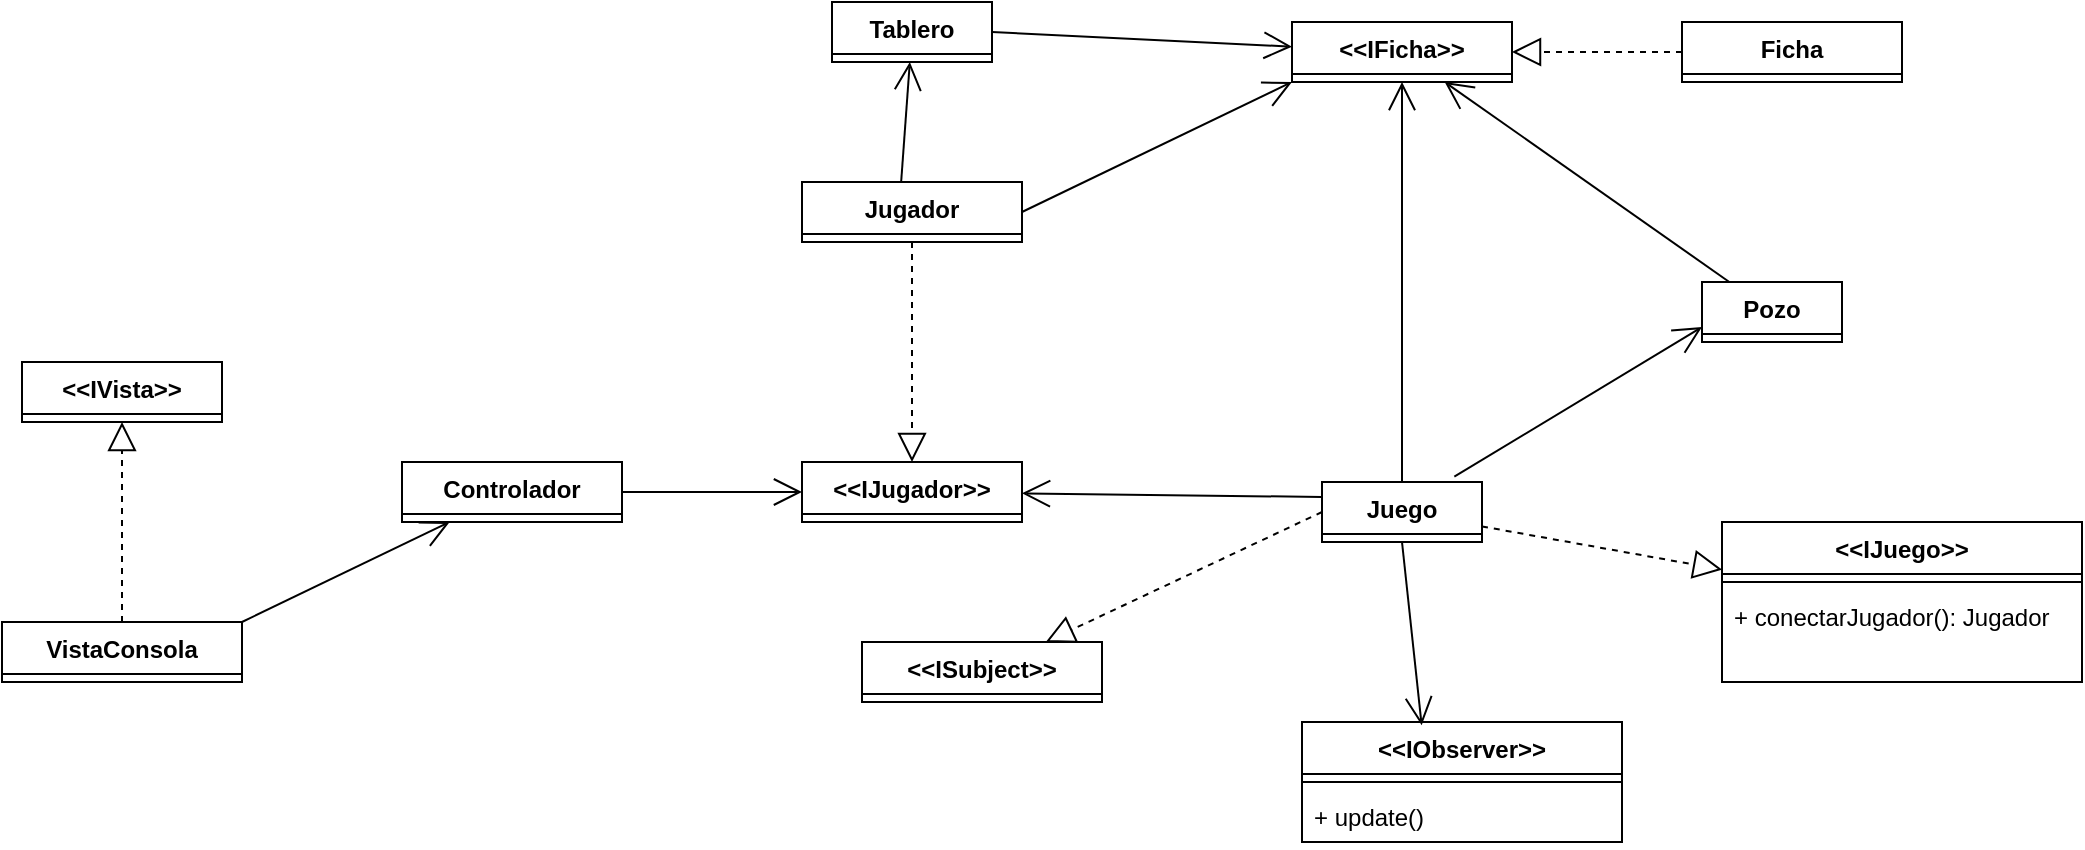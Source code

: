 <mxfile version="22.1.3" type="device">
  <diagram name="Page-1" id="YWIVRxpc3qeCjqwlqrPu">
    <mxGraphModel dx="2835" dy="843" grid="1" gridSize="10" guides="1" tooltips="1" connect="1" arrows="1" fold="1" page="1" pageScale="1" pageWidth="850" pageHeight="1100" math="0" shadow="0">
      <root>
        <mxCell id="0" />
        <mxCell id="1" parent="0" />
        <mxCell id="IKZHIvg88l1V7MZN9n1Z-1" value="Controlador" style="swimlane;fontStyle=1;align=center;verticalAlign=top;childLayout=stackLayout;horizontal=1;startSize=26;horizontalStack=0;resizeParent=1;resizeParentMax=0;resizeLast=0;collapsible=1;marginBottom=0;whiteSpace=wrap;html=1;" vertex="1" collapsed="1" parent="1">
          <mxGeometry x="-500" y="330" width="110" height="30" as="geometry">
            <mxRectangle x="180" y="550" width="180" height="472" as="alternateBounds" />
          </mxGeometry>
        </mxCell>
        <mxCell id="12A10BkwCiu_1NMdZjmM-58" value="- jugador: IJugador" style="text;strokeColor=none;fillColor=none;align=left;verticalAlign=top;spacingLeft=4;spacingRight=4;overflow=hidden;rotatable=0;points=[[0,0.5],[1,0.5]];portConstraint=eastwest;whiteSpace=wrap;html=1;" parent="IKZHIvg88l1V7MZN9n1Z-1" vertex="1">
          <mxGeometry y="26" width="180" height="26" as="geometry" />
        </mxCell>
        <mxCell id="12A10BkwCiu_1NMdZjmM-59" value="- modelo: Juego" style="text;strokeColor=none;fillColor=none;align=left;verticalAlign=top;spacingLeft=4;spacingRight=4;overflow=hidden;rotatable=0;points=[[0,0.5],[1,0.5]];portConstraint=eastwest;whiteSpace=wrap;html=1;" parent="IKZHIvg88l1V7MZN9n1Z-1" vertex="1">
          <mxGeometry y="52" width="180" height="26" as="geometry" />
        </mxCell>
        <mxCell id="12A10BkwCiu_1NMdZjmM-60" value="- vista: IVista" style="text;strokeColor=none;fillColor=none;align=left;verticalAlign=top;spacingLeft=4;spacingRight=4;overflow=hidden;rotatable=0;points=[[0,0.5],[1,0.5]];portConstraint=eastwest;whiteSpace=wrap;html=1;" parent="IKZHIvg88l1V7MZN9n1Z-1" vertex="1">
          <mxGeometry y="78" width="180" height="26" as="geometry" />
        </mxCell>
        <mxCell id="IKZHIvg88l1V7MZN9n1Z-3" value="" style="line;strokeWidth=1;fillColor=none;align=left;verticalAlign=middle;spacingTop=-1;spacingLeft=3;spacingRight=3;rotatable=0;labelPosition=right;points=[];portConstraint=eastwest;strokeColor=inherit;" vertex="1" parent="IKZHIvg88l1V7MZN9n1Z-1">
          <mxGeometry y="104" width="180" height="8" as="geometry" />
        </mxCell>
        <mxCell id="IKZHIvg88l1V7MZN9n1Z-4" value="+&amp;nbsp;conectarJugador(String nombre)" style="text;strokeColor=none;fillColor=none;align=left;verticalAlign=top;spacingLeft=4;spacingRight=4;overflow=hidden;rotatable=0;points=[[0,0.5],[1,0.5]];portConstraint=eastwest;whiteSpace=wrap;html=1;" vertex="1" parent="IKZHIvg88l1V7MZN9n1Z-1">
          <mxGeometry y="112" width="180" height="48" as="geometry" />
        </mxCell>
        <mxCell id="IKZHIvg88l1V7MZN9n1Z-5" value="+&amp;nbsp;setModelo()" style="text;strokeColor=none;fillColor=none;align=left;verticalAlign=top;spacingLeft=4;spacingRight=4;overflow=hidden;rotatable=0;points=[[0,0.5],[1,0.5]];portConstraint=eastwest;whiteSpace=wrap;html=1;" vertex="1" parent="IKZHIvg88l1V7MZN9n1Z-1">
          <mxGeometry y="160" width="180" height="52" as="geometry" />
        </mxCell>
        <mxCell id="IKZHIvg88l1V7MZN9n1Z-6" value="+ iniciarJuego()" style="text;strokeColor=none;fillColor=none;align=left;verticalAlign=top;spacingLeft=4;spacingRight=4;overflow=hidden;rotatable=0;points=[[0,0.5],[1,0.5]];portConstraint=eastwest;whiteSpace=wrap;html=1;" vertex="1" parent="IKZHIvg88l1V7MZN9n1Z-1">
          <mxGeometry y="212" width="180" height="52" as="geometry" />
        </mxCell>
        <mxCell id="IKZHIvg88l1V7MZN9n1Z-7" value="+ gestionarTurnos()" style="text;strokeColor=none;fillColor=none;align=left;verticalAlign=top;spacingLeft=4;spacingRight=4;overflow=hidden;rotatable=0;points=[[0,0.5],[1,0.5]];portConstraint=eastwest;whiteSpace=wrap;html=1;" vertex="1" parent="IKZHIvg88l1V7MZN9n1Z-1">
          <mxGeometry y="264" width="180" height="52" as="geometry" />
        </mxCell>
        <mxCell id="IKZHIvg88l1V7MZN9n1Z-8" value="+ robarFicha()" style="text;strokeColor=none;fillColor=none;align=left;verticalAlign=top;spacingLeft=4;spacingRight=4;overflow=hidden;rotatable=0;points=[[0,0.5],[1,0.5]];portConstraint=eastwest;whiteSpace=wrap;html=1;" vertex="1" parent="IKZHIvg88l1V7MZN9n1Z-1">
          <mxGeometry y="316" width="180" height="52" as="geometry" />
        </mxCell>
        <mxCell id="IKZHIvg88l1V7MZN9n1Z-9" value="+ getFichasJugador(): IFicha[]" style="text;strokeColor=none;fillColor=none;align=left;verticalAlign=top;spacingLeft=4;spacingRight=4;overflow=hidden;rotatable=0;points=[[0,0.5],[1,0.5]];portConstraint=eastwest;whiteSpace=wrap;html=1;" vertex="1" parent="IKZHIvg88l1V7MZN9n1Z-1">
          <mxGeometry y="368" width="180" height="52" as="geometry" />
        </mxCell>
        <mxCell id="IKZHIvg88l1V7MZN9n1Z-10" value="+ update()" style="text;strokeColor=none;fillColor=none;align=left;verticalAlign=top;spacingLeft=4;spacingRight=4;overflow=hidden;rotatable=0;points=[[0,0.5],[1,0.5]];portConstraint=eastwest;whiteSpace=wrap;html=1;" vertex="1" parent="IKZHIvg88l1V7MZN9n1Z-1">
          <mxGeometry y="420" width="180" height="52" as="geometry" />
        </mxCell>
        <mxCell id="IKZHIvg88l1V7MZN9n1Z-11" value="Ficha" style="swimlane;fontStyle=1;align=center;verticalAlign=top;childLayout=stackLayout;horizontal=1;startSize=26;horizontalStack=0;resizeParent=1;resizeParentMax=0;resizeLast=0;collapsible=1;marginBottom=0;whiteSpace=wrap;html=1;" vertex="1" collapsed="1" parent="1">
          <mxGeometry x="140" y="110" width="110" height="30" as="geometry">
            <mxRectangle x="290" y="600" width="180" height="472" as="alternateBounds" />
          </mxGeometry>
        </mxCell>
        <mxCell id="IKZHIvg88l1V7MZN9n1Z-12" value="- izquierdo: int" style="text;strokeColor=none;fillColor=none;align=left;verticalAlign=top;spacingLeft=4;spacingRight=4;overflow=hidden;rotatable=0;points=[[0,0.5],[1,0.5]];portConstraint=eastwest;whiteSpace=wrap;html=1;" vertex="1" parent="IKZHIvg88l1V7MZN9n1Z-11">
          <mxGeometry y="26" width="180" height="26" as="geometry" />
        </mxCell>
        <mxCell id="IKZHIvg88l1V7MZN9n1Z-13" value="- derecho: int" style="text;strokeColor=none;fillColor=none;align=left;verticalAlign=top;spacingLeft=4;spacingRight=4;overflow=hidden;rotatable=0;points=[[0,0.5],[1,0.5]];portConstraint=eastwest;whiteSpace=wrap;html=1;" vertex="1" parent="IKZHIvg88l1V7MZN9n1Z-11">
          <mxGeometry y="52" width="180" height="26" as="geometry" />
        </mxCell>
        <mxCell id="IKZHIvg88l1V7MZN9n1Z-14" value="- dadaVuelta: boolean" style="text;strokeColor=none;fillColor=none;align=left;verticalAlign=top;spacingLeft=4;spacingRight=4;overflow=hidden;rotatable=0;points=[[0,0.5],[1,0.5]];portConstraint=eastwest;whiteSpace=wrap;html=1;" vertex="1" parent="IKZHIvg88l1V7MZN9n1Z-11">
          <mxGeometry y="78" width="180" height="26" as="geometry" />
        </mxCell>
        <mxCell id="IKZHIvg88l1V7MZN9n1Z-15" value="" style="line;strokeWidth=1;fillColor=none;align=left;verticalAlign=middle;spacingTop=-1;spacingLeft=3;spacingRight=3;rotatable=0;labelPosition=right;points=[];portConstraint=eastwest;strokeColor=inherit;" vertex="1" parent="IKZHIvg88l1V7MZN9n1Z-11">
          <mxGeometry y="104" width="180" height="8" as="geometry" />
        </mxCell>
        <mxCell id="IKZHIvg88l1V7MZN9n1Z-16" value="+ getDerecho(): int" style="text;strokeColor=none;fillColor=none;align=left;verticalAlign=top;spacingLeft=4;spacingRight=4;overflow=hidden;rotatable=0;points=[[0,0.5],[1,0.5]];portConstraint=eastwest;whiteSpace=wrap;html=1;" vertex="1" parent="IKZHIvg88l1V7MZN9n1Z-11">
          <mxGeometry y="112" width="180" height="48" as="geometry" />
        </mxCell>
        <mxCell id="IKZHIvg88l1V7MZN9n1Z-17" value="+ getIzquierdo() int" style="text;strokeColor=none;fillColor=none;align=left;verticalAlign=top;spacingLeft=4;spacingRight=4;overflow=hidden;rotatable=0;points=[[0,0.5],[1,0.5]];portConstraint=eastwest;whiteSpace=wrap;html=1;" vertex="1" parent="IKZHIvg88l1V7MZN9n1Z-11">
          <mxGeometry y="160" width="180" height="52" as="geometry" />
        </mxCell>
        <mxCell id="IKZHIvg88l1V7MZN9n1Z-18" value="+ esFichaDoble(): boolean" style="text;strokeColor=none;fillColor=none;align=left;verticalAlign=top;spacingLeft=4;spacingRight=4;overflow=hidden;rotatable=0;points=[[0,0.5],[1,0.5]];portConstraint=eastwest;whiteSpace=wrap;html=1;" vertex="1" parent="IKZHIvg88l1V7MZN9n1Z-11">
          <mxGeometry y="212" width="180" height="52" as="geometry" />
        </mxCell>
        <mxCell id="IKZHIvg88l1V7MZN9n1Z-19" value="+ isDadaVuelta(): boolean" style="text;strokeColor=none;fillColor=none;align=left;verticalAlign=top;spacingLeft=4;spacingRight=4;overflow=hidden;rotatable=0;points=[[0,0.5],[1,0.5]];portConstraint=eastwest;whiteSpace=wrap;html=1;" vertex="1" parent="IKZHIvg88l1V7MZN9n1Z-11">
          <mxGeometry y="264" width="180" height="52" as="geometry" />
        </mxCell>
        <mxCell id="IKZHIvg88l1V7MZN9n1Z-20" value="+ darVuelta(): boolean" style="text;strokeColor=none;fillColor=none;align=left;verticalAlign=top;spacingLeft=4;spacingRight=4;overflow=hidden;rotatable=0;points=[[0,0.5],[1,0.5]];portConstraint=eastwest;whiteSpace=wrap;html=1;" vertex="1" parent="IKZHIvg88l1V7MZN9n1Z-11">
          <mxGeometry y="316" width="180" height="52" as="geometry" />
        </mxCell>
        <mxCell id="IKZHIvg88l1V7MZN9n1Z-21" value="+ setIzquierdo():" style="text;strokeColor=none;fillColor=none;align=left;verticalAlign=top;spacingLeft=4;spacingRight=4;overflow=hidden;rotatable=0;points=[[0,0.5],[1,0.5]];portConstraint=eastwest;whiteSpace=wrap;html=1;" vertex="1" parent="IKZHIvg88l1V7MZN9n1Z-11">
          <mxGeometry y="368" width="180" height="52" as="geometry" />
        </mxCell>
        <mxCell id="IKZHIvg88l1V7MZN9n1Z-22" value="+ setDerecho()" style="text;strokeColor=none;fillColor=none;align=left;verticalAlign=top;spacingLeft=4;spacingRight=4;overflow=hidden;rotatable=0;points=[[0,0.5],[1,0.5]];portConstraint=eastwest;whiteSpace=wrap;html=1;" vertex="1" parent="IKZHIvg88l1V7MZN9n1Z-11">
          <mxGeometry y="420" width="180" height="52" as="geometry" />
        </mxCell>
        <mxCell id="IKZHIvg88l1V7MZN9n1Z-23" value="&amp;lt;&amp;lt;IFicha&amp;gt;&amp;gt;" style="swimlane;fontStyle=1;align=center;verticalAlign=top;childLayout=stackLayout;horizontal=1;startSize=26;horizontalStack=0;resizeParent=1;resizeParentMax=0;resizeLast=0;collapsible=1;marginBottom=0;whiteSpace=wrap;html=1;" vertex="1" collapsed="1" parent="1">
          <mxGeometry x="-55" y="110" width="110" height="30" as="geometry">
            <mxRectangle x="450" y="630" width="180" height="394" as="alternateBounds" />
          </mxGeometry>
        </mxCell>
        <mxCell id="IKZHIvg88l1V7MZN9n1Z-27" value="" style="line;strokeWidth=1;fillColor=none;align=left;verticalAlign=middle;spacingTop=-1;spacingLeft=3;spacingRight=3;rotatable=0;labelPosition=right;points=[];portConstraint=eastwest;strokeColor=inherit;" vertex="1" parent="IKZHIvg88l1V7MZN9n1Z-23">
          <mxGeometry y="26" width="180" height="8" as="geometry" />
        </mxCell>
        <mxCell id="IKZHIvg88l1V7MZN9n1Z-28" value="+ getDerecho(): int" style="text;strokeColor=none;fillColor=none;align=left;verticalAlign=top;spacingLeft=4;spacingRight=4;overflow=hidden;rotatable=0;points=[[0,0.5],[1,0.5]];portConstraint=eastwest;whiteSpace=wrap;html=1;" vertex="1" parent="IKZHIvg88l1V7MZN9n1Z-23">
          <mxGeometry y="34" width="180" height="48" as="geometry" />
        </mxCell>
        <mxCell id="IKZHIvg88l1V7MZN9n1Z-29" value="+ getIzquierdo() int" style="text;strokeColor=none;fillColor=none;align=left;verticalAlign=top;spacingLeft=4;spacingRight=4;overflow=hidden;rotatable=0;points=[[0,0.5],[1,0.5]];portConstraint=eastwest;whiteSpace=wrap;html=1;" vertex="1" parent="IKZHIvg88l1V7MZN9n1Z-23">
          <mxGeometry y="82" width="180" height="52" as="geometry" />
        </mxCell>
        <mxCell id="IKZHIvg88l1V7MZN9n1Z-30" value="+ esFichaDoble(): boolean" style="text;strokeColor=none;fillColor=none;align=left;verticalAlign=top;spacingLeft=4;spacingRight=4;overflow=hidden;rotatable=0;points=[[0,0.5],[1,0.5]];portConstraint=eastwest;whiteSpace=wrap;html=1;" vertex="1" parent="IKZHIvg88l1V7MZN9n1Z-23">
          <mxGeometry y="134" width="180" height="52" as="geometry" />
        </mxCell>
        <mxCell id="IKZHIvg88l1V7MZN9n1Z-31" value="+ isDadaVuelta(): boolean" style="text;strokeColor=none;fillColor=none;align=left;verticalAlign=top;spacingLeft=4;spacingRight=4;overflow=hidden;rotatable=0;points=[[0,0.5],[1,0.5]];portConstraint=eastwest;whiteSpace=wrap;html=1;" vertex="1" parent="IKZHIvg88l1V7MZN9n1Z-23">
          <mxGeometry y="186" width="180" height="52" as="geometry" />
        </mxCell>
        <mxCell id="IKZHIvg88l1V7MZN9n1Z-32" value="+ darVuelta(): boolean" style="text;strokeColor=none;fillColor=none;align=left;verticalAlign=top;spacingLeft=4;spacingRight=4;overflow=hidden;rotatable=0;points=[[0,0.5],[1,0.5]];portConstraint=eastwest;whiteSpace=wrap;html=1;" vertex="1" parent="IKZHIvg88l1V7MZN9n1Z-23">
          <mxGeometry y="238" width="180" height="52" as="geometry" />
        </mxCell>
        <mxCell id="IKZHIvg88l1V7MZN9n1Z-33" value="+ setIzquierdo():" style="text;strokeColor=none;fillColor=none;align=left;verticalAlign=top;spacingLeft=4;spacingRight=4;overflow=hidden;rotatable=0;points=[[0,0.5],[1,0.5]];portConstraint=eastwest;whiteSpace=wrap;html=1;" vertex="1" parent="IKZHIvg88l1V7MZN9n1Z-23">
          <mxGeometry y="290" width="180" height="52" as="geometry" />
        </mxCell>
        <mxCell id="IKZHIvg88l1V7MZN9n1Z-34" value="+ setDerecho()" style="text;strokeColor=none;fillColor=none;align=left;verticalAlign=top;spacingLeft=4;spacingRight=4;overflow=hidden;rotatable=0;points=[[0,0.5],[1,0.5]];portConstraint=eastwest;whiteSpace=wrap;html=1;" vertex="1" parent="IKZHIvg88l1V7MZN9n1Z-23">
          <mxGeometry y="342" width="180" height="52" as="geometry" />
        </mxCell>
        <mxCell id="IKZHIvg88l1V7MZN9n1Z-35" value="&amp;lt;&amp;lt;IJuego&amp;gt;&amp;gt;" style="swimlane;fontStyle=1;align=center;verticalAlign=top;childLayout=stackLayout;horizontal=1;startSize=26;horizontalStack=0;resizeParent=1;resizeParentMax=0;resizeLast=0;collapsible=1;marginBottom=0;whiteSpace=wrap;html=1;" vertex="1" parent="1">
          <mxGeometry x="160" y="360" width="180" height="80" as="geometry">
            <mxRectangle x="160" y="360" width="110" height="30" as="alternateBounds" />
          </mxGeometry>
        </mxCell>
        <mxCell id="IKZHIvg88l1V7MZN9n1Z-37" value="" style="line;strokeWidth=1;fillColor=none;align=left;verticalAlign=middle;spacingTop=-1;spacingLeft=3;spacingRight=3;rotatable=0;labelPosition=right;points=[];portConstraint=eastwest;strokeColor=inherit;" vertex="1" parent="IKZHIvg88l1V7MZN9n1Z-35">
          <mxGeometry y="26" width="180" height="8" as="geometry" />
        </mxCell>
        <mxCell id="IKZHIvg88l1V7MZN9n1Z-38" value="+ conectarJugador(): Jugador" style="text;strokeColor=none;fillColor=none;align=left;verticalAlign=top;spacingLeft=4;spacingRight=4;overflow=hidden;rotatable=0;points=[[0,0.5],[1,0.5]];portConstraint=eastwest;whiteSpace=wrap;html=1;" vertex="1" parent="IKZHIvg88l1V7MZN9n1Z-35">
          <mxGeometry y="34" width="180" height="46" as="geometry" />
        </mxCell>
        <mxCell id="IKZHIvg88l1V7MZN9n1Z-39" value="&amp;lt;&amp;lt;IJugador&amp;gt;&amp;gt;" style="swimlane;fontStyle=1;align=center;verticalAlign=top;childLayout=stackLayout;horizontal=1;startSize=26;horizontalStack=0;resizeParent=1;resizeParentMax=0;resizeLast=0;collapsible=1;marginBottom=0;whiteSpace=wrap;html=1;" vertex="1" collapsed="1" parent="1">
          <mxGeometry x="-300" y="330" width="110" height="30" as="geometry">
            <mxRectangle x="-130" y="370" width="180" height="678" as="alternateBounds" />
          </mxGeometry>
        </mxCell>
        <mxCell id="IKZHIvg88l1V7MZN9n1Z-40" value="" style="line;strokeWidth=1;fillColor=none;align=left;verticalAlign=middle;spacingTop=-1;spacingLeft=3;spacingRight=3;rotatable=0;labelPosition=right;points=[];portConstraint=eastwest;strokeColor=inherit;" vertex="1" parent="IKZHIvg88l1V7MZN9n1Z-39">
          <mxGeometry y="26" width="180" height="8" as="geometry" />
        </mxCell>
        <mxCell id="IKZHIvg88l1V7MZN9n1Z-41" value="+ getNombre(): String" style="text;strokeColor=none;fillColor=none;align=left;verticalAlign=top;spacingLeft=4;spacingRight=4;overflow=hidden;rotatable=0;points=[[0,0.5],[1,0.5]];portConstraint=eastwest;whiteSpace=wrap;html=1;" vertex="1" parent="IKZHIvg88l1V7MZN9n1Z-39">
          <mxGeometry y="34" width="180" height="46" as="geometry" />
        </mxCell>
        <mxCell id="IKZHIvg88l1V7MZN9n1Z-42" value="+ getUltimaFicha(): IFicha" style="text;strokeColor=none;fillColor=none;align=left;verticalAlign=top;spacingLeft=4;spacingRight=4;overflow=hidden;rotatable=0;points=[[0,0.5],[1,0.5]];portConstraint=eastwest;whiteSpace=wrap;html=1;" vertex="1" parent="IKZHIvg88l1V7MZN9n1Z-39">
          <mxGeometry y="80" width="180" height="46" as="geometry" />
        </mxCell>
        <mxCell id="IKZHIvg88l1V7MZN9n1Z-43" value="+ getFichas(): IFicha[]" style="text;strokeColor=none;fillColor=none;align=left;verticalAlign=top;spacingLeft=4;spacingRight=4;overflow=hidden;rotatable=0;points=[[0,0.5],[1,0.5]];portConstraint=eastwest;whiteSpace=wrap;html=1;" vertex="1" parent="IKZHIvg88l1V7MZN9n1Z-39">
          <mxGeometry y="126" width="180" height="46" as="geometry" />
        </mxCell>
        <mxCell id="IKZHIvg88l1V7MZN9n1Z-44" value="+ tengoDobles(): boolean" style="text;strokeColor=none;fillColor=none;align=left;verticalAlign=top;spacingLeft=4;spacingRight=4;overflow=hidden;rotatable=0;points=[[0,0.5],[1,0.5]];portConstraint=eastwest;whiteSpace=wrap;html=1;" vertex="1" parent="IKZHIvg88l1V7MZN9n1Z-39">
          <mxGeometry y="172" width="180" height="46" as="geometry" />
        </mxCell>
        <mxCell id="IKZHIvg88l1V7MZN9n1Z-45" value="+ fichaSimpleMasAlta(): IFicha" style="text;strokeColor=none;fillColor=none;align=left;verticalAlign=top;spacingLeft=4;spacingRight=4;overflow=hidden;rotatable=0;points=[[0,0.5],[1,0.5]];portConstraint=eastwest;whiteSpace=wrap;html=1;" vertex="1" parent="IKZHIvg88l1V7MZN9n1Z-39">
          <mxGeometry y="218" width="180" height="46" as="geometry" />
        </mxCell>
        <mxCell id="IKZHIvg88l1V7MZN9n1Z-46" value="+ fichaDobleMayor(): IFicha" style="text;strokeColor=none;fillColor=none;align=left;verticalAlign=top;spacingLeft=4;spacingRight=4;overflow=hidden;rotatable=0;points=[[0,0.5],[1,0.5]];portConstraint=eastwest;whiteSpace=wrap;html=1;" vertex="1" parent="IKZHIvg88l1V7MZN9n1Z-39">
          <mxGeometry y="264" width="180" height="46" as="geometry" />
        </mxCell>
        <mxCell id="IKZHIvg88l1V7MZN9n1Z-47" value="+ setMano()" style="text;strokeColor=none;fillColor=none;align=left;verticalAlign=top;spacingLeft=4;spacingRight=4;overflow=hidden;rotatable=0;points=[[0,0.5],[1,0.5]];portConstraint=eastwest;whiteSpace=wrap;html=1;" vertex="1" parent="IKZHIvg88l1V7MZN9n1Z-39">
          <mxGeometry y="310" width="180" height="46" as="geometry" />
        </mxCell>
        <mxCell id="IKZHIvg88l1V7MZN9n1Z-49" value="+ colocarFicha()" style="text;strokeColor=none;fillColor=none;align=left;verticalAlign=top;spacingLeft=4;spacingRight=4;overflow=hidden;rotatable=0;points=[[0,0.5],[1,0.5]];portConstraint=eastwest;whiteSpace=wrap;html=1;" vertex="1" parent="IKZHIvg88l1V7MZN9n1Z-39">
          <mxGeometry y="356" width="180" height="46" as="geometry" />
        </mxCell>
        <mxCell id="IKZHIvg88l1V7MZN9n1Z-48" value="+ getMano(): boolean" style="text;strokeColor=none;fillColor=none;align=left;verticalAlign=top;spacingLeft=4;spacingRight=4;overflow=hidden;rotatable=0;points=[[0,0.5],[1,0.5]];portConstraint=eastwest;whiteSpace=wrap;html=1;" vertex="1" parent="IKZHIvg88l1V7MZN9n1Z-39">
          <mxGeometry y="402" width="180" height="46" as="geometry" />
        </mxCell>
        <mxCell id="IKZHIvg88l1V7MZN9n1Z-50" value="+ puedoJugar(): boolean" style="text;strokeColor=none;fillColor=none;align=left;verticalAlign=top;spacingLeft=4;spacingRight=4;overflow=hidden;rotatable=0;points=[[0,0.5],[1,0.5]];portConstraint=eastwest;whiteSpace=wrap;html=1;" vertex="1" parent="IKZHIvg88l1V7MZN9n1Z-39">
          <mxGeometry y="448" width="180" height="46" as="geometry" />
        </mxCell>
        <mxCell id="IKZHIvg88l1V7MZN9n1Z-51" value="+ recibirFicha(): IFicha" style="text;strokeColor=none;fillColor=none;align=left;verticalAlign=top;spacingLeft=4;spacingRight=4;overflow=hidden;rotatable=0;points=[[0,0.5],[1,0.5]];portConstraint=eastwest;whiteSpace=wrap;html=1;" vertex="1" parent="IKZHIvg88l1V7MZN9n1Z-39">
          <mxGeometry y="494" width="180" height="46" as="geometry" />
        </mxCell>
        <mxCell id="IKZHIvg88l1V7MZN9n1Z-53" value="+ contarPuntosFicha(): int" style="text;strokeColor=none;fillColor=none;align=left;verticalAlign=top;spacingLeft=4;spacingRight=4;overflow=hidden;rotatable=0;points=[[0,0.5],[1,0.5]];portConstraint=eastwest;whiteSpace=wrap;html=1;" vertex="1" parent="IKZHIvg88l1V7MZN9n1Z-39">
          <mxGeometry y="540" width="180" height="46" as="geometry" />
        </mxCell>
        <mxCell id="IKZHIvg88l1V7MZN9n1Z-54" value="+ sumarPuntos()" style="text;strokeColor=none;fillColor=none;align=left;verticalAlign=top;spacingLeft=4;spacingRight=4;overflow=hidden;rotatable=0;points=[[0,0.5],[1,0.5]];portConstraint=eastwest;whiteSpace=wrap;html=1;" vertex="1" parent="IKZHIvg88l1V7MZN9n1Z-39">
          <mxGeometry y="586" width="180" height="46" as="geometry" />
        </mxCell>
        <mxCell id="IKZHIvg88l1V7MZN9n1Z-55" value="+ getPuntos(): int" style="text;strokeColor=none;fillColor=none;align=left;verticalAlign=top;spacingLeft=4;spacingRight=4;overflow=hidden;rotatable=0;points=[[0,0.5],[1,0.5]];portConstraint=eastwest;whiteSpace=wrap;html=1;" vertex="1" parent="IKZHIvg88l1V7MZN9n1Z-39">
          <mxGeometry y="632" width="180" height="46" as="geometry" />
        </mxCell>
        <mxCell id="IKZHIvg88l1V7MZN9n1Z-56" value="&amp;lt;&amp;lt;IObserver&amp;gt;&amp;gt;" style="swimlane;fontStyle=1;align=center;verticalAlign=top;childLayout=stackLayout;horizontal=1;startSize=26;horizontalStack=0;resizeParent=1;resizeParentMax=0;resizeLast=0;collapsible=1;marginBottom=0;whiteSpace=wrap;html=1;" vertex="1" parent="1">
          <mxGeometry x="-50" y="460" width="160" height="60" as="geometry">
            <mxRectangle x="-50" y="460" width="120" height="30" as="alternateBounds" />
          </mxGeometry>
        </mxCell>
        <mxCell id="IKZHIvg88l1V7MZN9n1Z-58" value="" style="line;strokeWidth=1;fillColor=none;align=left;verticalAlign=middle;spacingTop=-1;spacingLeft=3;spacingRight=3;rotatable=0;labelPosition=right;points=[];portConstraint=eastwest;strokeColor=inherit;" vertex="1" parent="IKZHIvg88l1V7MZN9n1Z-56">
          <mxGeometry y="26" width="160" height="8" as="geometry" />
        </mxCell>
        <mxCell id="IKZHIvg88l1V7MZN9n1Z-59" value="+ update()" style="text;strokeColor=none;fillColor=none;align=left;verticalAlign=top;spacingLeft=4;spacingRight=4;overflow=hidden;rotatable=0;points=[[0,0.5],[1,0.5]];portConstraint=eastwest;whiteSpace=wrap;html=1;" vertex="1" parent="IKZHIvg88l1V7MZN9n1Z-56">
          <mxGeometry y="34" width="160" height="26" as="geometry" />
        </mxCell>
        <mxCell id="IKZHIvg88l1V7MZN9n1Z-60" value="&amp;lt;&amp;lt;ISubject&amp;gt;&amp;gt;" style="swimlane;fontStyle=1;align=center;verticalAlign=top;childLayout=stackLayout;horizontal=1;startSize=26;horizontalStack=0;resizeParent=1;resizeParentMax=0;resizeLast=0;collapsible=1;marginBottom=0;whiteSpace=wrap;html=1;" vertex="1" collapsed="1" parent="1">
          <mxGeometry x="-270" y="420" width="120" height="30" as="geometry">
            <mxRectangle x="320" y="520" width="160" height="112" as="alternateBounds" />
          </mxGeometry>
        </mxCell>
        <mxCell id="IKZHIvg88l1V7MZN9n1Z-62" value="" style="line;strokeWidth=1;fillColor=none;align=left;verticalAlign=middle;spacingTop=-1;spacingLeft=3;spacingRight=3;rotatable=0;labelPosition=right;points=[];portConstraint=eastwest;strokeColor=inherit;" vertex="1" parent="IKZHIvg88l1V7MZN9n1Z-60">
          <mxGeometry y="26" width="160" height="8" as="geometry" />
        </mxCell>
        <mxCell id="IKZHIvg88l1V7MZN9n1Z-63" value="+ attach():&amp;nbsp;" style="text;strokeColor=none;fillColor=none;align=left;verticalAlign=top;spacingLeft=4;spacingRight=4;overflow=hidden;rotatable=0;points=[[0,0.5],[1,0.5]];portConstraint=eastwest;whiteSpace=wrap;html=1;" vertex="1" parent="IKZHIvg88l1V7MZN9n1Z-60">
          <mxGeometry y="34" width="160" height="26" as="geometry" />
        </mxCell>
        <mxCell id="IKZHIvg88l1V7MZN9n1Z-64" value="+ detach():&amp;nbsp;" style="text;strokeColor=none;fillColor=none;align=left;verticalAlign=top;spacingLeft=4;spacingRight=4;overflow=hidden;rotatable=0;points=[[0,0.5],[1,0.5]];portConstraint=eastwest;whiteSpace=wrap;html=1;" vertex="1" parent="IKZHIvg88l1V7MZN9n1Z-60">
          <mxGeometry y="60" width="160" height="26" as="geometry" />
        </mxCell>
        <mxCell id="IKZHIvg88l1V7MZN9n1Z-65" value="+ notifyObserver():&amp;nbsp;" style="text;strokeColor=none;fillColor=none;align=left;verticalAlign=top;spacingLeft=4;spacingRight=4;overflow=hidden;rotatable=0;points=[[0,0.5],[1,0.5]];portConstraint=eastwest;whiteSpace=wrap;html=1;" vertex="1" parent="IKZHIvg88l1V7MZN9n1Z-60">
          <mxGeometry y="86" width="160" height="26" as="geometry" />
        </mxCell>
        <mxCell id="IKZHIvg88l1V7MZN9n1Z-67" value="Juego" style="swimlane;fontStyle=1;align=center;verticalAlign=top;childLayout=stackLayout;horizontal=1;startSize=26;horizontalStack=0;resizeParent=1;resizeParentMax=0;resizeLast=0;collapsible=1;marginBottom=0;whiteSpace=wrap;html=1;" vertex="1" collapsed="1" parent="1">
          <mxGeometry x="-40" y="340" width="80" height="30" as="geometry">
            <mxRectangle x="-40" y="340" width="240" height="1010" as="alternateBounds" />
          </mxGeometry>
        </mxCell>
        <mxCell id="IKZHIvg88l1V7MZN9n1Z-68" value="- jugadores: Jugador[]" style="text;strokeColor=none;fillColor=none;align=left;verticalAlign=top;spacingLeft=4;spacingRight=4;overflow=hidden;rotatable=0;points=[[0,0.5],[1,0.5]];portConstraint=eastwest;whiteSpace=wrap;html=1;" vertex="1" parent="IKZHIvg88l1V7MZN9n1Z-67">
          <mxGeometry y="26" width="240" height="26" as="geometry" />
        </mxCell>
        <mxCell id="IKZHIvg88l1V7MZN9n1Z-71" value="- fichas: IFicha[]" style="text;strokeColor=none;fillColor=none;align=left;verticalAlign=top;spacingLeft=4;spacingRight=4;overflow=hidden;rotatable=0;points=[[0,0.5],[1,0.5]];portConstraint=eastwest;whiteSpace=wrap;html=1;" vertex="1" parent="IKZHIvg88l1V7MZN9n1Z-67">
          <mxGeometry y="52" width="240" height="26" as="geometry" />
        </mxCell>
        <mxCell id="IKZHIvg88l1V7MZN9n1Z-72" value="- LIMITE_PUNTOS:: int" style="text;strokeColor=none;fillColor=none;align=left;verticalAlign=top;spacingLeft=4;spacingRight=4;overflow=hidden;rotatable=0;points=[[0,0.5],[1,0.5]];portConstraint=eastwest;whiteSpace=wrap;html=1;" vertex="1" parent="IKZHIvg88l1V7MZN9n1Z-67">
          <mxGeometry y="78" width="240" height="26" as="geometry" />
        </mxCell>
        <mxCell id="IKZHIvg88l1V7MZN9n1Z-73" value="- turno: IJugador" style="text;strokeColor=none;fillColor=none;align=left;verticalAlign=top;spacingLeft=4;spacingRight=4;overflow=hidden;rotatable=0;points=[[0,0.5],[1,0.5]];portConstraint=eastwest;whiteSpace=wrap;html=1;" vertex="1" parent="IKZHIvg88l1V7MZN9n1Z-67">
          <mxGeometry y="104" width="240" height="26" as="geometry" />
        </mxCell>
        <mxCell id="IKZHIvg88l1V7MZN9n1Z-74" value="- pozo: Pozo" style="text;strokeColor=none;fillColor=none;align=left;verticalAlign=top;spacingLeft=4;spacingRight=4;overflow=hidden;rotatable=0;points=[[0,0.5],[1,0.5]];portConstraint=eastwest;whiteSpace=wrap;html=1;" vertex="1" parent="IKZHIvg88l1V7MZN9n1Z-67">
          <mxGeometry y="130" width="240" height="26" as="geometry" />
        </mxCell>
        <mxCell id="IKZHIvg88l1V7MZN9n1Z-76" value="- observers: IObserver[]" style="text;strokeColor=none;fillColor=none;align=left;verticalAlign=top;spacingLeft=4;spacingRight=4;overflow=hidden;rotatable=0;points=[[0,0.5],[1,0.5]];portConstraint=eastwest;whiteSpace=wrap;html=1;" vertex="1" parent="IKZHIvg88l1V7MZN9n1Z-67">
          <mxGeometry y="156" width="240" height="26" as="geometry" />
        </mxCell>
        <mxCell id="IKZHIvg88l1V7MZN9n1Z-77" value="- jugadorMano: Jugador" style="text;strokeColor=none;fillColor=none;align=left;verticalAlign=top;spacingLeft=4;spacingRight=4;overflow=hidden;rotatable=0;points=[[0,0.5],[1,0.5]];portConstraint=eastwest;whiteSpace=wrap;html=1;" vertex="1" parent="IKZHIvg88l1V7MZN9n1Z-67">
          <mxGeometry y="182" width="240" height="26" as="geometry" />
        </mxCell>
        <mxCell id="IKZHIvg88l1V7MZN9n1Z-78" value="- colaTurnos: IJugador[]" style="text;strokeColor=none;fillColor=none;align=left;verticalAlign=top;spacingLeft=4;spacingRight=4;overflow=hidden;rotatable=0;points=[[0,0.5],[1,0.5]];portConstraint=eastwest;whiteSpace=wrap;html=1;" vertex="1" parent="IKZHIvg88l1V7MZN9n1Z-67">
          <mxGeometry y="208" width="240" height="26" as="geometry" />
        </mxCell>
        <mxCell id="IKZHIvg88l1V7MZN9n1Z-75" value="- primeraFicha: IFicha" style="text;strokeColor=none;fillColor=none;align=left;verticalAlign=top;spacingLeft=4;spacingRight=4;overflow=hidden;rotatable=0;points=[[0,0.5],[1,0.5]];portConstraint=eastwest;whiteSpace=wrap;html=1;" vertex="1" parent="IKZHIvg88l1V7MZN9n1Z-67">
          <mxGeometry y="234" width="240" height="26" as="geometry" />
        </mxCell>
        <mxCell id="IKZHIvg88l1V7MZN9n1Z-69" value="" style="line;strokeWidth=1;fillColor=none;align=left;verticalAlign=middle;spacingTop=-1;spacingLeft=3;spacingRight=3;rotatable=0;labelPosition=right;points=[];portConstraint=eastwest;strokeColor=inherit;" vertex="1" parent="IKZHIvg88l1V7MZN9n1Z-67">
          <mxGeometry y="260" width="240" height="8" as="geometry" />
        </mxCell>
        <mxCell id="IKZHIvg88l1V7MZN9n1Z-79" value="+ conectarJugador(): Jugador" style="text;strokeColor=none;fillColor=none;align=left;verticalAlign=top;spacingLeft=4;spacingRight=4;overflow=hidden;rotatable=0;points=[[0,0.5],[1,0.5]];portConstraint=eastwest;whiteSpace=wrap;html=1;" vertex="1" parent="IKZHIvg88l1V7MZN9n1Z-67">
          <mxGeometry y="268" width="240" height="26" as="geometry" />
        </mxCell>
        <mxCell id="IKZHIvg88l1V7MZN9n1Z-80" value="+ inicializarFichas()" style="text;strokeColor=none;fillColor=none;align=left;verticalAlign=top;spacingLeft=4;spacingRight=4;overflow=hidden;rotatable=0;points=[[0,0.5],[1,0.5]];portConstraint=eastwest;whiteSpace=wrap;html=1;" vertex="1" parent="IKZHIvg88l1V7MZN9n1Z-67">
          <mxGeometry y="294" width="240" height="26" as="geometry" />
        </mxCell>
        <mxCell id="IKZHIvg88l1V7MZN9n1Z-81" value="+ iniciarJuego()" style="text;strokeColor=none;fillColor=none;align=left;verticalAlign=top;spacingLeft=4;spacingRight=4;overflow=hidden;rotatable=0;points=[[0,0.5],[1,0.5]];portConstraint=eastwest;whiteSpace=wrap;html=1;" vertex="1" parent="IKZHIvg88l1V7MZN9n1Z-67">
          <mxGeometry y="320" width="240" height="26" as="geometry" />
        </mxCell>
        <mxCell id="IKZHIvg88l1V7MZN9n1Z-82" value="+ repartir()" style="text;strokeColor=none;fillColor=none;align=left;verticalAlign=top;spacingLeft=4;spacingRight=4;overflow=hidden;rotatable=0;points=[[0,0.5],[1,0.5]];portConstraint=eastwest;whiteSpace=wrap;html=1;" vertex="1" parent="IKZHIvg88l1V7MZN9n1Z-67">
          <mxGeometry y="346" width="240" height="26" as="geometry" />
        </mxCell>
        <mxCell id="IKZHIvg88l1V7MZN9n1Z-83" value="- determinarJugadorMano()" style="text;strokeColor=none;fillColor=none;align=left;verticalAlign=top;spacingLeft=4;spacingRight=4;overflow=hidden;rotatable=0;points=[[0,0.5],[1,0.5]];portConstraint=eastwest;whiteSpace=wrap;html=1;" vertex="1" parent="IKZHIvg88l1V7MZN9n1Z-67">
          <mxGeometry y="372" width="240" height="26" as="geometry" />
        </mxCell>
        <mxCell id="IKZHIvg88l1V7MZN9n1Z-84" value="- setearTablero()" style="text;strokeColor=none;fillColor=none;align=left;verticalAlign=top;spacingLeft=4;spacingRight=4;overflow=hidden;rotatable=0;points=[[0,0.5],[1,0.5]];portConstraint=eastwest;whiteSpace=wrap;html=1;" vertex="1" parent="IKZHIvg88l1V7MZN9n1Z-67">
          <mxGeometry y="398" width="240" height="26" as="geometry" />
        </mxCell>
        <mxCell id="IKZHIvg88l1V7MZN9n1Z-85" value="- moverJugadorFinalTurno()" style="text;strokeColor=none;fillColor=none;align=left;verticalAlign=top;spacingLeft=4;spacingRight=4;overflow=hidden;rotatable=0;points=[[0,0.5],[1,0.5]];portConstraint=eastwest;whiteSpace=wrap;html=1;" vertex="1" parent="IKZHIvg88l1V7MZN9n1Z-67">
          <mxGeometry y="424" width="240" height="26" as="geometry" />
        </mxCell>
        <mxCell id="IKZHIvg88l1V7MZN9n1Z-86" value="-jugarFichaDobleMasAlta()" style="text;strokeColor=none;fillColor=none;align=left;verticalAlign=top;spacingLeft=4;spacingRight=4;overflow=hidden;rotatable=0;points=[[0,0.5],[1,0.5]];portConstraint=eastwest;whiteSpace=wrap;html=1;" vertex="1" parent="IKZHIvg88l1V7MZN9n1Z-67">
          <mxGeometry y="450" width="240" height="26" as="geometry" />
        </mxCell>
        <mxCell id="IKZHIvg88l1V7MZN9n1Z-87" value="+ determinarJugadorTurno()" style="text;strokeColor=none;fillColor=none;align=left;verticalAlign=top;spacingLeft=4;spacingRight=4;overflow=hidden;rotatable=0;points=[[0,0.5],[1,0.5]];portConstraint=eastwest;whiteSpace=wrap;html=1;" vertex="1" parent="IKZHIvg88l1V7MZN9n1Z-67">
          <mxGeometry y="476" width="240" height="26" as="geometry" />
        </mxCell>
        <mxCell id="IKZHIvg88l1V7MZN9n1Z-88" value="- contarPuntosJugadores()" style="text;strokeColor=none;fillColor=none;align=left;verticalAlign=top;spacingLeft=4;spacingRight=4;overflow=hidden;rotatable=0;points=[[0,0.5],[1,0.5]];portConstraint=eastwest;whiteSpace=wrap;html=1;" vertex="1" parent="IKZHIvg88l1V7MZN9n1Z-67">
          <mxGeometry y="502" width="240" height="26" as="geometry" />
        </mxCell>
        <mxCell id="IKZHIvg88l1V7MZN9n1Z-89" value="- detectarJugadorGanadorCierre()" style="text;strokeColor=none;fillColor=none;align=left;verticalAlign=top;spacingLeft=4;spacingRight=4;overflow=hidden;rotatable=0;points=[[0,0.5],[1,0.5]];portConstraint=eastwest;whiteSpace=wrap;html=1;" vertex="1" parent="IKZHIvg88l1V7MZN9n1Z-67">
          <mxGeometry y="528" width="240" height="26" as="geometry" />
        </mxCell>
        <mxCell id="IKZHIvg88l1V7MZN9n1Z-90" value="- determinarSiJugadorGano()" style="text;strokeColor=none;fillColor=none;align=left;verticalAlign=top;spacingLeft=4;spacingRight=4;overflow=hidden;rotatable=0;points=[[0,0.5],[1,0.5]];portConstraint=eastwest;whiteSpace=wrap;html=1;" vertex="1" parent="IKZHIvg88l1V7MZN9n1Z-67">
          <mxGeometry y="554" width="240" height="26" as="geometry" />
        </mxCell>
        <mxCell id="IKZHIvg88l1V7MZN9n1Z-91" value="- reiniciarRonda()" style="text;strokeColor=none;fillColor=none;align=left;verticalAlign=top;spacingLeft=4;spacingRight=4;overflow=hidden;rotatable=0;points=[[0,0.5],[1,0.5]];portConstraint=eastwest;whiteSpace=wrap;html=1;" vertex="1" parent="IKZHIvg88l1V7MZN9n1Z-67">
          <mxGeometry y="580" width="240" height="26" as="geometry" />
        </mxCell>
        <mxCell id="IKZHIvg88l1V7MZN9n1Z-92" value="- juntarFichasTablero()" style="text;strokeColor=none;fillColor=none;align=left;verticalAlign=top;spacingLeft=4;spacingRight=4;overflow=hidden;rotatable=0;points=[[0,0.5],[1,0.5]];portConstraint=eastwest;whiteSpace=wrap;html=1;" vertex="1" parent="IKZHIvg88l1V7MZN9n1Z-67">
          <mxGeometry y="606" width="240" height="26" as="geometry" />
        </mxCell>
        <mxCell id="IKZHIvg88l1V7MZN9n1Z-93" value="- juntarFichasJugadores()" style="text;strokeColor=none;fillColor=none;align=left;verticalAlign=top;spacingLeft=4;spacingRight=4;overflow=hidden;rotatable=0;points=[[0,0.5],[1,0.5]];portConstraint=eastwest;whiteSpace=wrap;html=1;" vertex="1" parent="IKZHIvg88l1V7MZN9n1Z-67">
          <mxGeometry y="632" width="240" height="26" as="geometry" />
        </mxCell>
        <mxCell id="IKZHIvg88l1V7MZN9n1Z-94" value="+ realizarJugada()" style="text;strokeColor=none;fillColor=none;align=left;verticalAlign=top;spacingLeft=4;spacingRight=4;overflow=hidden;rotatable=0;points=[[0,0.5],[1,0.5]];portConstraint=eastwest;whiteSpace=wrap;html=1;" vertex="1" parent="IKZHIvg88l1V7MZN9n1Z-67">
          <mxGeometry y="658" width="240" height="26" as="geometry" />
        </mxCell>
        <mxCell id="IKZHIvg88l1V7MZN9n1Z-95" value="- casoCierre()" style="text;strokeColor=none;fillColor=none;align=left;verticalAlign=top;spacingLeft=4;spacingRight=4;overflow=hidden;rotatable=0;points=[[0,0.5],[1,0.5]];portConstraint=eastwest;whiteSpace=wrap;html=1;" vertex="1" parent="IKZHIvg88l1V7MZN9n1Z-67">
          <mxGeometry y="684" width="240" height="26" as="geometry" />
        </mxCell>
        <mxCell id="IKZHIvg88l1V7MZN9n1Z-96" value="- jugadorJugoTodasSusFichas(): boolean" style="text;strokeColor=none;fillColor=none;align=left;verticalAlign=top;spacingLeft=4;spacingRight=4;overflow=hidden;rotatable=0;points=[[0,0.5],[1,0.5]];portConstraint=eastwest;whiteSpace=wrap;html=1;" vertex="1" parent="IKZHIvg88l1V7MZN9n1Z-67">
          <mxGeometry y="710" width="240" height="40" as="geometry" />
        </mxCell>
        <mxCell id="IKZHIvg88l1V7MZN9n1Z-97" value="-buscarFicha(): IFicha" style="text;strokeColor=none;fillColor=none;align=left;verticalAlign=top;spacingLeft=4;spacingRight=4;overflow=hidden;rotatable=0;points=[[0,0.5],[1,0.5]];portConstraint=eastwest;whiteSpace=wrap;html=1;" vertex="1" parent="IKZHIvg88l1V7MZN9n1Z-67">
          <mxGeometry y="750" width="240" height="26" as="geometry" />
        </mxCell>
        <mxCell id="IKZHIvg88l1V7MZN9n1Z-98" value="+ robarFichaPozo()" style="text;strokeColor=none;fillColor=none;align=left;verticalAlign=top;spacingLeft=4;spacingRight=4;overflow=hidden;rotatable=0;points=[[0,0.5],[1,0.5]];portConstraint=eastwest;whiteSpace=wrap;html=1;" vertex="1" parent="IKZHIvg88l1V7MZN9n1Z-67">
          <mxGeometry y="776" width="240" height="26" as="geometry" />
        </mxCell>
        <mxCell id="IKZHIvg88l1V7MZN9n1Z-99" value="- detectarCierre(): boolean" style="text;strokeColor=none;fillColor=none;align=left;verticalAlign=top;spacingLeft=4;spacingRight=4;overflow=hidden;rotatable=0;points=[[0,0.5],[1,0.5]];portConstraint=eastwest;whiteSpace=wrap;html=1;" vertex="1" parent="IKZHIvg88l1V7MZN9n1Z-67">
          <mxGeometry y="802" width="240" height="26" as="geometry" />
        </mxCell>
        <mxCell id="IKZHIvg88l1V7MZN9n1Z-101" value="- pasarTurno()" style="text;strokeColor=none;fillColor=none;align=left;verticalAlign=top;spacingLeft=4;spacingRight=4;overflow=hidden;rotatable=0;points=[[0,0.5],[1,0.5]];portConstraint=eastwest;whiteSpace=wrap;html=1;" vertex="1" parent="IKZHIvg88l1V7MZN9n1Z-67">
          <mxGeometry y="828" width="240" height="26" as="geometry" />
        </mxCell>
        <mxCell id="IKZHIvg88l1V7MZN9n1Z-102" value="+ getJugadores() Jugador[]" style="text;strokeColor=none;fillColor=none;align=left;verticalAlign=top;spacingLeft=4;spacingRight=4;overflow=hidden;rotatable=0;points=[[0,0.5],[1,0.5]];portConstraint=eastwest;whiteSpace=wrap;html=1;" vertex="1" parent="IKZHIvg88l1V7MZN9n1Z-67">
          <mxGeometry y="854" width="240" height="26" as="geometry" />
        </mxCell>
        <mxCell id="IKZHIvg88l1V7MZN9n1Z-103" value="+ getPozo(): Pozo" style="text;strokeColor=none;fillColor=none;align=left;verticalAlign=top;spacingLeft=4;spacingRight=4;overflow=hidden;rotatable=0;points=[[0,0.5],[1,0.5]];portConstraint=eastwest;whiteSpace=wrap;html=1;" vertex="1" parent="IKZHIvg88l1V7MZN9n1Z-67">
          <mxGeometry y="880" width="240" height="26" as="geometry" />
        </mxCell>
        <mxCell id="IKZHIvg88l1V7MZN9n1Z-104" value="+ getTurno(): IJugador" style="text;strokeColor=none;fillColor=none;align=left;verticalAlign=top;spacingLeft=4;spacingRight=4;overflow=hidden;rotatable=0;points=[[0,0.5],[1,0.5]];portConstraint=eastwest;whiteSpace=wrap;html=1;" vertex="1" parent="IKZHIvg88l1V7MZN9n1Z-67">
          <mxGeometry y="906" width="240" height="26" as="geometry" />
        </mxCell>
        <mxCell id="IKZHIvg88l1V7MZN9n1Z-105" value="+ attach()" style="text;strokeColor=none;fillColor=none;align=left;verticalAlign=top;spacingLeft=4;spacingRight=4;overflow=hidden;rotatable=0;points=[[0,0.5],[1,0.5]];portConstraint=eastwest;whiteSpace=wrap;html=1;" vertex="1" parent="IKZHIvg88l1V7MZN9n1Z-67">
          <mxGeometry y="932" width="240" height="26" as="geometry" />
        </mxCell>
        <mxCell id="IKZHIvg88l1V7MZN9n1Z-106" value="+ detach()" style="text;strokeColor=none;fillColor=none;align=left;verticalAlign=top;spacingLeft=4;spacingRight=4;overflow=hidden;rotatable=0;points=[[0,0.5],[1,0.5]];portConstraint=eastwest;whiteSpace=wrap;html=1;" vertex="1" parent="IKZHIvg88l1V7MZN9n1Z-67">
          <mxGeometry y="958" width="240" height="26" as="geometry" />
        </mxCell>
        <mxCell id="IKZHIvg88l1V7MZN9n1Z-107" value="+ notifyObserver()" style="text;strokeColor=none;fillColor=none;align=left;verticalAlign=top;spacingLeft=4;spacingRight=4;overflow=hidden;rotatable=0;points=[[0,0.5],[1,0.5]];portConstraint=eastwest;whiteSpace=wrap;html=1;" vertex="1" parent="IKZHIvg88l1V7MZN9n1Z-67">
          <mxGeometry y="984" width="240" height="26" as="geometry" />
        </mxCell>
        <mxCell id="IKZHIvg88l1V7MZN9n1Z-131" value="Pozo" style="swimlane;fontStyle=1;align=center;verticalAlign=top;childLayout=stackLayout;horizontal=1;startSize=26;horizontalStack=0;resizeParent=1;resizeParentMax=0;resizeLast=0;collapsible=1;marginBottom=0;whiteSpace=wrap;html=1;" vertex="1" collapsed="1" parent="1">
          <mxGeometry x="150" y="240" width="70" height="30" as="geometry">
            <mxRectangle x="210" y="300" width="160" height="138" as="alternateBounds" />
          </mxGeometry>
        </mxCell>
        <mxCell id="IKZHIvg88l1V7MZN9n1Z-132" value="- fichas: IFicha[]" style="text;strokeColor=none;fillColor=none;align=left;verticalAlign=top;spacingLeft=4;spacingRight=4;overflow=hidden;rotatable=0;points=[[0,0.5],[1,0.5]];portConstraint=eastwest;whiteSpace=wrap;html=1;" vertex="1" parent="IKZHIvg88l1V7MZN9n1Z-131">
          <mxGeometry y="26" width="160" height="26" as="geometry" />
        </mxCell>
        <mxCell id="IKZHIvg88l1V7MZN9n1Z-133" value="" style="line;strokeWidth=1;fillColor=none;align=left;verticalAlign=middle;spacingTop=-1;spacingLeft=3;spacingRight=3;rotatable=0;labelPosition=right;points=[];portConstraint=eastwest;strokeColor=inherit;" vertex="1" parent="IKZHIvg88l1V7MZN9n1Z-131">
          <mxGeometry y="52" width="160" height="8" as="geometry" />
        </mxCell>
        <mxCell id="IKZHIvg88l1V7MZN9n1Z-134" value="+ agregarFicha():&amp;nbsp;" style="text;strokeColor=none;fillColor=none;align=left;verticalAlign=top;spacingLeft=4;spacingRight=4;overflow=hidden;rotatable=0;points=[[0,0.5],[1,0.5]];portConstraint=eastwest;whiteSpace=wrap;html=1;" vertex="1" parent="IKZHIvg88l1V7MZN9n1Z-131">
          <mxGeometry y="60" width="160" height="26" as="geometry" />
        </mxCell>
        <mxCell id="IKZHIvg88l1V7MZN9n1Z-136" value="+ sacarFicha(): IFicha" style="text;strokeColor=none;fillColor=none;align=left;verticalAlign=top;spacingLeft=4;spacingRight=4;overflow=hidden;rotatable=0;points=[[0,0.5],[1,0.5]];portConstraint=eastwest;whiteSpace=wrap;html=1;" vertex="1" parent="IKZHIvg88l1V7MZN9n1Z-131">
          <mxGeometry y="86" width="160" height="26" as="geometry" />
        </mxCell>
        <mxCell id="IKZHIvg88l1V7MZN9n1Z-137" value="+ getFichas():&amp;nbsp; IFicha[]" style="text;strokeColor=none;fillColor=none;align=left;verticalAlign=top;spacingLeft=4;spacingRight=4;overflow=hidden;rotatable=0;points=[[0,0.5],[1,0.5]];portConstraint=eastwest;whiteSpace=wrap;html=1;" vertex="1" parent="IKZHIvg88l1V7MZN9n1Z-131">
          <mxGeometry y="112" width="160" height="26" as="geometry" />
        </mxCell>
        <mxCell id="IKZHIvg88l1V7MZN9n1Z-138" value="Tablero" style="swimlane;fontStyle=1;align=center;verticalAlign=top;childLayout=stackLayout;horizontal=1;startSize=26;horizontalStack=0;resizeParent=1;resizeParentMax=0;resizeLast=0;collapsible=1;marginBottom=0;whiteSpace=wrap;html=1;" vertex="1" collapsed="1" parent="1">
          <mxGeometry x="-285" y="100" width="80" height="30" as="geometry">
            <mxRectangle x="350" y="80" width="190" height="308" as="alternateBounds" />
          </mxGeometry>
        </mxCell>
        <mxCell id="IKZHIvg88l1V7MZN9n1Z-139" value="- fichas: Ificha[]" style="text;strokeColor=none;fillColor=none;align=left;verticalAlign=top;spacingLeft=4;spacingRight=4;overflow=hidden;rotatable=0;points=[[0,0.5],[1,0.5]];portConstraint=eastwest;whiteSpace=wrap;html=1;" vertex="1" parent="IKZHIvg88l1V7MZN9n1Z-138">
          <mxGeometry y="26" width="190" height="26" as="geometry" />
        </mxCell>
        <mxCell id="IKZHIvg88l1V7MZN9n1Z-142" value="- extremoIzq: IFicha" style="text;strokeColor=none;fillColor=none;align=left;verticalAlign=top;spacingLeft=4;spacingRight=4;overflow=hidden;rotatable=0;points=[[0,0.5],[1,0.5]];portConstraint=eastwest;whiteSpace=wrap;html=1;" vertex="1" parent="IKZHIvg88l1V7MZN9n1Z-138">
          <mxGeometry y="52" width="190" height="26" as="geometry" />
        </mxCell>
        <mxCell id="IKZHIvg88l1V7MZN9n1Z-143" value="- extremoIzq: IFicha" style="text;strokeColor=none;fillColor=none;align=left;verticalAlign=top;spacingLeft=4;spacingRight=4;overflow=hidden;rotatable=0;points=[[0,0.5],[1,0.5]];portConstraint=eastwest;whiteSpace=wrap;html=1;" vertex="1" parent="IKZHIvg88l1V7MZN9n1Z-138">
          <mxGeometry y="78" width="190" height="26" as="geometry" />
        </mxCell>
        <mxCell id="IKZHIvg88l1V7MZN9n1Z-140" value="" style="line;strokeWidth=1;fillColor=none;align=left;verticalAlign=middle;spacingTop=-1;spacingLeft=3;spacingRight=3;rotatable=0;labelPosition=right;points=[];portConstraint=eastwest;strokeColor=inherit;" vertex="1" parent="IKZHIvg88l1V7MZN9n1Z-138">
          <mxGeometry y="104" width="190" height="8" as="geometry" />
        </mxCell>
        <mxCell id="IKZHIvg88l1V7MZN9n1Z-141" value="+ getExtremoDerec(): IFicha" style="text;strokeColor=none;fillColor=none;align=left;verticalAlign=top;spacingLeft=4;spacingRight=4;overflow=hidden;rotatable=0;points=[[0,0.5],[1,0.5]];portConstraint=eastwest;whiteSpace=wrap;html=1;" vertex="1" parent="IKZHIvg88l1V7MZN9n1Z-138">
          <mxGeometry y="112" width="190" height="28" as="geometry" />
        </mxCell>
        <mxCell id="IKZHIvg88l1V7MZN9n1Z-144" value="+ getExtremoIzq(): IFicha" style="text;strokeColor=none;fillColor=none;align=left;verticalAlign=top;spacingLeft=4;spacingRight=4;overflow=hidden;rotatable=0;points=[[0,0.5],[1,0.5]];portConstraint=eastwest;whiteSpace=wrap;html=1;" vertex="1" parent="IKZHIvg88l1V7MZN9n1Z-138">
          <mxGeometry y="140" width="190" height="28" as="geometry" />
        </mxCell>
        <mxCell id="IKZHIvg88l1V7MZN9n1Z-145" value="+ setExtremoDerec()" style="text;strokeColor=none;fillColor=none;align=left;verticalAlign=top;spacingLeft=4;spacingRight=4;overflow=hidden;rotatable=0;points=[[0,0.5],[1,0.5]];portConstraint=eastwest;whiteSpace=wrap;html=1;" vertex="1" parent="IKZHIvg88l1V7MZN9n1Z-138">
          <mxGeometry y="168" width="190" height="28" as="geometry" />
        </mxCell>
        <mxCell id="IKZHIvg88l1V7MZN9n1Z-146" value="+ setExtremoIzq()" style="text;strokeColor=none;fillColor=none;align=left;verticalAlign=top;spacingLeft=4;spacingRight=4;overflow=hidden;rotatable=0;points=[[0,0.5],[1,0.5]];portConstraint=eastwest;whiteSpace=wrap;html=1;" vertex="1" parent="IKZHIvg88l1V7MZN9n1Z-138">
          <mxGeometry y="196" width="190" height="28" as="geometry" />
        </mxCell>
        <mxCell id="IKZHIvg88l1V7MZN9n1Z-147" value="- extremosIgualesIzq()" style="text;strokeColor=none;fillColor=none;align=left;verticalAlign=top;spacingLeft=4;spacingRight=4;overflow=hidden;rotatable=0;points=[[0,0.5],[1,0.5]];portConstraint=eastwest;whiteSpace=wrap;html=1;" vertex="1" parent="IKZHIvg88l1V7MZN9n1Z-138">
          <mxGeometry y="224" width="190" height="28" as="geometry" />
        </mxCell>
        <mxCell id="IKZHIvg88l1V7MZN9n1Z-148" value="- extremosIgualesDerec()" style="text;strokeColor=none;fillColor=none;align=left;verticalAlign=top;spacingLeft=4;spacingRight=4;overflow=hidden;rotatable=0;points=[[0,0.5],[1,0.5]];portConstraint=eastwest;whiteSpace=wrap;html=1;" vertex="1" parent="IKZHIvg88l1V7MZN9n1Z-138">
          <mxGeometry y="252" width="190" height="28" as="geometry" />
        </mxCell>
        <mxCell id="IKZHIvg88l1V7MZN9n1Z-150" value="- getFichas() IFicha[]" style="text;strokeColor=none;fillColor=none;align=left;verticalAlign=top;spacingLeft=4;spacingRight=4;overflow=hidden;rotatable=0;points=[[0,0.5],[1,0.5]];portConstraint=eastwest;whiteSpace=wrap;html=1;" vertex="1" parent="IKZHIvg88l1V7MZN9n1Z-138">
          <mxGeometry y="280" width="190" height="28" as="geometry" />
        </mxCell>
        <mxCell id="IKZHIvg88l1V7MZN9n1Z-151" value="&amp;lt;&amp;lt;IVista&amp;gt;&amp;gt;" style="swimlane;fontStyle=1;align=center;verticalAlign=top;childLayout=stackLayout;horizontal=1;startSize=26;horizontalStack=0;resizeParent=1;resizeParentMax=0;resizeLast=0;collapsible=1;marginBottom=0;whiteSpace=wrap;html=1;" vertex="1" collapsed="1" parent="1">
          <mxGeometry x="-690" y="280" width="100" height="30" as="geometry">
            <mxRectangle x="-10" y="340" width="170" height="340" as="alternateBounds" />
          </mxGeometry>
        </mxCell>
        <mxCell id="IKZHIvg88l1V7MZN9n1Z-153" value="" style="line;strokeWidth=1;fillColor=none;align=left;verticalAlign=middle;spacingTop=-1;spacingLeft=3;spacingRight=3;rotatable=0;labelPosition=right;points=[];portConstraint=eastwest;strokeColor=inherit;" vertex="1" parent="IKZHIvg88l1V7MZN9n1Z-151">
          <mxGeometry y="26" width="170" height="8" as="geometry" />
        </mxCell>
        <mxCell id="IKZHIvg88l1V7MZN9n1Z-154" value="+ mostrarMensaje():&amp;nbsp;" style="text;strokeColor=none;fillColor=none;align=left;verticalAlign=top;spacingLeft=4;spacingRight=4;overflow=hidden;rotatable=0;points=[[0,0.5],[1,0.5]];portConstraint=eastwest;whiteSpace=wrap;html=1;" vertex="1" parent="IKZHIvg88l1V7MZN9n1Z-151">
          <mxGeometry y="34" width="170" height="26" as="geometry" />
        </mxCell>
        <mxCell id="IKZHIvg88l1V7MZN9n1Z-155" value="+ mostrarFichasRecibidas():&amp;nbsp;" style="text;strokeColor=none;fillColor=none;align=left;verticalAlign=top;spacingLeft=4;spacingRight=4;overflow=hidden;rotatable=0;points=[[0,0.5],[1,0.5]];portConstraint=eastwest;whiteSpace=wrap;html=1;" vertex="1" parent="IKZHIvg88l1V7MZN9n1Z-151">
          <mxGeometry y="60" width="170" height="40" as="geometry" />
        </mxCell>
        <mxCell id="IKZHIvg88l1V7MZN9n1Z-156" value="+ setControlador():&amp;nbsp;" style="text;strokeColor=none;fillColor=none;align=left;verticalAlign=top;spacingLeft=4;spacingRight=4;overflow=hidden;rotatable=0;points=[[0,0.5],[1,0.5]];portConstraint=eastwest;whiteSpace=wrap;html=1;" vertex="1" parent="IKZHIvg88l1V7MZN9n1Z-151">
          <mxGeometry y="100" width="170" height="40" as="geometry" />
        </mxCell>
        <mxCell id="IKZHIvg88l1V7MZN9n1Z-157" value="+ mostrarFichasJugador():&amp;nbsp;" style="text;strokeColor=none;fillColor=none;align=left;verticalAlign=top;spacingLeft=4;spacingRight=4;overflow=hidden;rotatable=0;points=[[0,0.5],[1,0.5]];portConstraint=eastwest;whiteSpace=wrap;html=1;" vertex="1" parent="IKZHIvg88l1V7MZN9n1Z-151">
          <mxGeometry y="140" width="170" height="40" as="geometry" />
        </mxCell>
        <mxCell id="IKZHIvg88l1V7MZN9n1Z-158" value="+ mostrarFicha():&amp;nbsp;" style="text;strokeColor=none;fillColor=none;align=left;verticalAlign=top;spacingLeft=4;spacingRight=4;overflow=hidden;rotatable=0;points=[[0,0.5],[1,0.5]];portConstraint=eastwest;whiteSpace=wrap;html=1;" vertex="1" parent="IKZHIvg88l1V7MZN9n1Z-151">
          <mxGeometry y="180" width="170" height="40" as="geometry" />
        </mxCell>
        <mxCell id="IKZHIvg88l1V7MZN9n1Z-159" value="+ mostrar():&amp;nbsp;" style="text;strokeColor=none;fillColor=none;align=left;verticalAlign=top;spacingLeft=4;spacingRight=4;overflow=hidden;rotatable=0;points=[[0,0.5],[1,0.5]];portConstraint=eastwest;whiteSpace=wrap;html=1;" vertex="1" parent="IKZHIvg88l1V7MZN9n1Z-151">
          <mxGeometry y="220" width="170" height="40" as="geometry" />
        </mxCell>
        <mxCell id="IKZHIvg88l1V7MZN9n1Z-160" value="+ mostrarTablero():&amp;nbsp;" style="text;strokeColor=none;fillColor=none;align=left;verticalAlign=top;spacingLeft=4;spacingRight=4;overflow=hidden;rotatable=0;points=[[0,0.5],[1,0.5]];portConstraint=eastwest;whiteSpace=wrap;html=1;" vertex="1" parent="IKZHIvg88l1V7MZN9n1Z-151">
          <mxGeometry y="260" width="170" height="40" as="geometry" />
        </mxCell>
        <mxCell id="IKZHIvg88l1V7MZN9n1Z-161" value="+ mostrarTablaPuntos():&amp;nbsp;" style="text;strokeColor=none;fillColor=none;align=left;verticalAlign=top;spacingLeft=4;spacingRight=4;overflow=hidden;rotatable=0;points=[[0,0.5],[1,0.5]];portConstraint=eastwest;whiteSpace=wrap;html=1;" vertex="1" parent="IKZHIvg88l1V7MZN9n1Z-151">
          <mxGeometry y="300" width="170" height="40" as="geometry" />
        </mxCell>
        <mxCell id="IKZHIvg88l1V7MZN9n1Z-162" value="VistaConsola" style="swimlane;fontStyle=1;align=center;verticalAlign=top;childLayout=stackLayout;horizontal=1;startSize=26;horizontalStack=0;resizeParent=1;resizeParentMax=0;resizeLast=0;collapsible=1;marginBottom=0;whiteSpace=wrap;html=1;" vertex="1" collapsed="1" parent="1">
          <mxGeometry x="-700" y="410" width="120" height="30" as="geometry">
            <mxRectangle x="-250" y="380" width="190" height="260" as="alternateBounds" />
          </mxGeometry>
        </mxCell>
        <mxCell id="IKZHIvg88l1V7MZN9n1Z-163" value="- controlador: Controlador" style="text;strokeColor=none;fillColor=none;align=left;verticalAlign=top;spacingLeft=4;spacingRight=4;overflow=hidden;rotatable=0;points=[[0,0.5],[1,0.5]];portConstraint=eastwest;whiteSpace=wrap;html=1;" vertex="1" parent="IKZHIvg88l1V7MZN9n1Z-162">
          <mxGeometry y="26" width="190" height="26" as="geometry" />
        </mxCell>
        <mxCell id="IKZHIvg88l1V7MZN9n1Z-164" value="" style="line;strokeWidth=1;fillColor=none;align=left;verticalAlign=middle;spacingTop=-1;spacingLeft=3;spacingRight=3;rotatable=0;labelPosition=right;points=[];portConstraint=eastwest;strokeColor=inherit;" vertex="1" parent="IKZHIvg88l1V7MZN9n1Z-162">
          <mxGeometry y="52" width="190" height="8" as="geometry" />
        </mxCell>
        <mxCell id="IKZHIvg88l1V7MZN9n1Z-165" value="- manejadorComandos():&amp;nbsp;" style="text;strokeColor=none;fillColor=none;align=left;verticalAlign=top;spacingLeft=4;spacingRight=4;overflow=hidden;rotatable=0;points=[[0,0.5],[1,0.5]];portConstraint=eastwest;whiteSpace=wrap;html=1;" vertex="1" parent="IKZHIvg88l1V7MZN9n1Z-162">
          <mxGeometry y="60" width="190" height="50" as="geometry" />
        </mxCell>
        <mxCell id="IKZHIvg88l1V7MZN9n1Z-166" value="- determinarComando():&amp;nbsp;" style="text;strokeColor=none;fillColor=none;align=left;verticalAlign=top;spacingLeft=4;spacingRight=4;overflow=hidden;rotatable=0;points=[[0,0.5],[1,0.5]];portConstraint=eastwest;whiteSpace=wrap;html=1;" vertex="1" parent="IKZHIvg88l1V7MZN9n1Z-162">
          <mxGeometry y="110" width="190" height="50" as="geometry" />
        </mxCell>
        <mxCell id="IKZHIvg88l1V7MZN9n1Z-167" value="- altaJugador():&amp;nbsp;" style="text;strokeColor=none;fillColor=none;align=left;verticalAlign=top;spacingLeft=4;spacingRight=4;overflow=hidden;rotatable=0;points=[[0,0.5],[1,0.5]];portConstraint=eastwest;whiteSpace=wrap;html=1;" vertex="1" parent="IKZHIvg88l1V7MZN9n1Z-162">
          <mxGeometry y="160" width="190" height="50" as="geometry" />
        </mxCell>
        <mxCell id="IKZHIvg88l1V7MZN9n1Z-168" value="- jugar():&amp;nbsp;" style="text;strokeColor=none;fillColor=none;align=left;verticalAlign=top;spacingLeft=4;spacingRight=4;overflow=hidden;rotatable=0;points=[[0,0.5],[1,0.5]];portConstraint=eastwest;whiteSpace=wrap;html=1;" vertex="1" parent="IKZHIvg88l1V7MZN9n1Z-162">
          <mxGeometry y="210" width="190" height="50" as="geometry" />
        </mxCell>
        <mxCell id="IKZHIvg88l1V7MZN9n1Z-170" value="" style="endArrow=open;endFill=1;endSize=12;html=1;rounded=0;exitX=0.5;exitY=1;exitDx=0;exitDy=0;entryX=0.374;entryY=0.028;entryDx=0;entryDy=0;entryPerimeter=0;" edge="1" parent="1" source="IKZHIvg88l1V7MZN9n1Z-67" target="IKZHIvg88l1V7MZN9n1Z-56">
          <mxGeometry width="160" relative="1" as="geometry">
            <mxPoint x="-60.0" y="570" as="sourcePoint" />
            <mxPoint x="8.53" y="653.99" as="targetPoint" />
          </mxGeometry>
        </mxCell>
        <mxCell id="IKZHIvg88l1V7MZN9n1Z-172" value="" style="endArrow=open;endFill=1;endSize=12;html=1;rounded=0;exitX=0.5;exitY=0;exitDx=0;exitDy=0;" edge="1" parent="1" source="IKZHIvg88l1V7MZN9n1Z-67" target="IKZHIvg88l1V7MZN9n1Z-23">
          <mxGeometry width="160" relative="1" as="geometry">
            <mxPoint x="52" y="519" as="sourcePoint" />
            <mxPoint x="-10" y="410" as="targetPoint" />
          </mxGeometry>
        </mxCell>
        <mxCell id="IKZHIvg88l1V7MZN9n1Z-173" value="" style="endArrow=open;endFill=1;endSize=12;html=1;rounded=0;exitX=0;exitY=0.25;exitDx=0;exitDy=0;" edge="1" parent="1" source="IKZHIvg88l1V7MZN9n1Z-67" target="IKZHIvg88l1V7MZN9n1Z-39">
          <mxGeometry width="160" relative="1" as="geometry">
            <mxPoint x="10" y="510" as="sourcePoint" />
            <mxPoint x="-90" y="400" as="targetPoint" />
          </mxGeometry>
        </mxCell>
        <mxCell id="IKZHIvg88l1V7MZN9n1Z-175" value="" style="endArrow=block;dashed=1;endFill=0;endSize=12;html=1;rounded=0;" edge="1" parent="1" source="IKZHIvg88l1V7MZN9n1Z-67" target="IKZHIvg88l1V7MZN9n1Z-35">
          <mxGeometry width="160" relative="1" as="geometry">
            <mxPoint x="80" y="540" as="sourcePoint" />
            <mxPoint x="240" y="540" as="targetPoint" />
          </mxGeometry>
        </mxCell>
        <mxCell id="IKZHIvg88l1V7MZN9n1Z-177" value="" style="endArrow=block;dashed=1;endFill=0;endSize=12;html=1;rounded=0;exitX=0;exitY=0.5;exitDx=0;exitDy=0;" edge="1" parent="1" source="IKZHIvg88l1V7MZN9n1Z-67" target="IKZHIvg88l1V7MZN9n1Z-60">
          <mxGeometry width="160" relative="1" as="geometry">
            <mxPoint x="-115" y="565" as="sourcePoint" />
            <mxPoint x="-20" y="540" as="targetPoint" />
          </mxGeometry>
        </mxCell>
        <mxCell id="IKZHIvg88l1V7MZN9n1Z-179" value="" style="endArrow=open;endFill=1;endSize=12;html=1;rounded=0;exitX=0.827;exitY=-0.088;exitDx=0;exitDy=0;exitPerimeter=0;entryX=0;entryY=0.75;entryDx=0;entryDy=0;" edge="1" parent="1" source="IKZHIvg88l1V7MZN9n1Z-67" target="IKZHIvg88l1V7MZN9n1Z-131">
          <mxGeometry width="160" relative="1" as="geometry">
            <mxPoint x="20" y="500" as="sourcePoint" />
            <mxPoint x="40" y="280" as="targetPoint" />
          </mxGeometry>
        </mxCell>
        <mxCell id="IKZHIvg88l1V7MZN9n1Z-180" value="Jugador" style="swimlane;fontStyle=1;align=center;verticalAlign=top;childLayout=stackLayout;horizontal=1;startSize=26;horizontalStack=0;resizeParent=1;resizeParentMax=0;resizeLast=0;collapsible=1;marginBottom=0;whiteSpace=wrap;html=1;" vertex="1" collapsed="1" parent="1">
          <mxGeometry x="-300" y="190" width="110" height="30" as="geometry">
            <mxRectangle x="-320" y="80" width="180" height="1048" as="alternateBounds" />
          </mxGeometry>
        </mxCell>
        <mxCell id="IKZHIvg88l1V7MZN9n1Z-198" value="-nombre: String" style="text;strokeColor=none;fillColor=none;align=left;verticalAlign=top;spacingLeft=4;spacingRight=4;overflow=hidden;rotatable=0;points=[[0,0.5],[1,0.5]];portConstraint=eastwest;whiteSpace=wrap;html=1;" vertex="1" parent="IKZHIvg88l1V7MZN9n1Z-180">
          <mxGeometry y="26" width="180" height="46" as="geometry" />
        </mxCell>
        <mxCell id="IKZHIvg88l1V7MZN9n1Z-199" value="-fichas: IFicha[]" style="text;strokeColor=none;fillColor=none;align=left;verticalAlign=top;spacingLeft=4;spacingRight=4;overflow=hidden;rotatable=0;points=[[0,0.5],[1,0.5]];portConstraint=eastwest;whiteSpace=wrap;html=1;" vertex="1" parent="IKZHIvg88l1V7MZN9n1Z-180">
          <mxGeometry y="72" width="180" height="46" as="geometry" />
        </mxCell>
        <mxCell id="IKZHIvg88l1V7MZN9n1Z-200" value="-mano: boolean" style="text;strokeColor=none;fillColor=none;align=left;verticalAlign=top;spacingLeft=4;spacingRight=4;overflow=hidden;rotatable=0;points=[[0,0.5],[1,0.5]];portConstraint=eastwest;whiteSpace=wrap;html=1;" vertex="1" parent="IKZHIvg88l1V7MZN9n1Z-180">
          <mxGeometry y="118" width="180" height="46" as="geometry" />
        </mxCell>
        <mxCell id="IKZHIvg88l1V7MZN9n1Z-201" value="-puntos: int" style="text;strokeColor=none;fillColor=none;align=left;verticalAlign=top;spacingLeft=4;spacingRight=4;overflow=hidden;rotatable=0;points=[[0,0.5],[1,0.5]];portConstraint=eastwest;whiteSpace=wrap;html=1;" vertex="1" parent="IKZHIvg88l1V7MZN9n1Z-180">
          <mxGeometry y="164" width="180" height="46" as="geometry" />
        </mxCell>
        <mxCell id="IKZHIvg88l1V7MZN9n1Z-202" value="-tablero: Tablero" style="text;strokeColor=none;fillColor=none;align=left;verticalAlign=top;spacingLeft=4;spacingRight=4;overflow=hidden;rotatable=0;points=[[0,0.5],[1,0.5]];portConstraint=eastwest;whiteSpace=wrap;html=1;" vertex="1" parent="IKZHIvg88l1V7MZN9n1Z-180">
          <mxGeometry y="210" width="180" height="46" as="geometry" />
        </mxCell>
        <mxCell id="IKZHIvg88l1V7MZN9n1Z-203" value="-fichaJugada: IFicha" style="text;strokeColor=none;fillColor=none;align=left;verticalAlign=top;spacingLeft=4;spacingRight=4;overflow=hidden;rotatable=0;points=[[0,0.5],[1,0.5]];portConstraint=eastwest;whiteSpace=wrap;html=1;" vertex="1" parent="IKZHIvg88l1V7MZN9n1Z-180">
          <mxGeometry y="256" width="180" height="46" as="geometry" />
        </mxCell>
        <mxCell id="IKZHIvg88l1V7MZN9n1Z-181" value="" style="line;strokeWidth=1;fillColor=none;align=left;verticalAlign=middle;spacingTop=-1;spacingLeft=3;spacingRight=3;rotatable=0;labelPosition=right;points=[];portConstraint=eastwest;strokeColor=inherit;" vertex="1" parent="IKZHIvg88l1V7MZN9n1Z-180">
          <mxGeometry y="302" width="180" height="56" as="geometry" />
        </mxCell>
        <mxCell id="IKZHIvg88l1V7MZN9n1Z-196" value="+ getNombre(): String" style="text;strokeColor=none;fillColor=none;align=left;verticalAlign=top;spacingLeft=4;spacingRight=4;overflow=hidden;rotatable=0;points=[[0,0.5],[1,0.5]];portConstraint=eastwest;whiteSpace=wrap;html=1;" vertex="1" parent="IKZHIvg88l1V7MZN9n1Z-180">
          <mxGeometry y="358" width="180" height="46" as="geometry" />
        </mxCell>
        <mxCell id="IKZHIvg88l1V7MZN9n1Z-182" value="+ getNombre(): String" style="text;strokeColor=none;fillColor=none;align=left;verticalAlign=top;spacingLeft=4;spacingRight=4;overflow=hidden;rotatable=0;points=[[0,0.5],[1,0.5]];portConstraint=eastwest;whiteSpace=wrap;html=1;" vertex="1" parent="IKZHIvg88l1V7MZN9n1Z-180">
          <mxGeometry y="404" width="180" height="46" as="geometry" />
        </mxCell>
        <mxCell id="IKZHIvg88l1V7MZN9n1Z-183" value="+ getUltimaFicha(): IFicha" style="text;strokeColor=none;fillColor=none;align=left;verticalAlign=top;spacingLeft=4;spacingRight=4;overflow=hidden;rotatable=0;points=[[0,0.5],[1,0.5]];portConstraint=eastwest;whiteSpace=wrap;html=1;" vertex="1" parent="IKZHIvg88l1V7MZN9n1Z-180">
          <mxGeometry y="450" width="180" height="46" as="geometry" />
        </mxCell>
        <mxCell id="IKZHIvg88l1V7MZN9n1Z-184" value="+ getFichas(): IFicha[]" style="text;strokeColor=none;fillColor=none;align=left;verticalAlign=top;spacingLeft=4;spacingRight=4;overflow=hidden;rotatable=0;points=[[0,0.5],[1,0.5]];portConstraint=eastwest;whiteSpace=wrap;html=1;" vertex="1" parent="IKZHIvg88l1V7MZN9n1Z-180">
          <mxGeometry y="496" width="180" height="46" as="geometry" />
        </mxCell>
        <mxCell id="IKZHIvg88l1V7MZN9n1Z-185" value="+ tengoDobles(): boolean" style="text;strokeColor=none;fillColor=none;align=left;verticalAlign=top;spacingLeft=4;spacingRight=4;overflow=hidden;rotatable=0;points=[[0,0.5],[1,0.5]];portConstraint=eastwest;whiteSpace=wrap;html=1;" vertex="1" parent="IKZHIvg88l1V7MZN9n1Z-180">
          <mxGeometry y="542" width="180" height="46" as="geometry" />
        </mxCell>
        <mxCell id="IKZHIvg88l1V7MZN9n1Z-186" value="+ fichaSimpleMasAlta(): IFicha" style="text;strokeColor=none;fillColor=none;align=left;verticalAlign=top;spacingLeft=4;spacingRight=4;overflow=hidden;rotatable=0;points=[[0,0.5],[1,0.5]];portConstraint=eastwest;whiteSpace=wrap;html=1;" vertex="1" parent="IKZHIvg88l1V7MZN9n1Z-180">
          <mxGeometry y="588" width="180" height="46" as="geometry" />
        </mxCell>
        <mxCell id="IKZHIvg88l1V7MZN9n1Z-187" value="+ fichaDobleMayor(): IFicha" style="text;strokeColor=none;fillColor=none;align=left;verticalAlign=top;spacingLeft=4;spacingRight=4;overflow=hidden;rotatable=0;points=[[0,0.5],[1,0.5]];portConstraint=eastwest;whiteSpace=wrap;html=1;" vertex="1" parent="IKZHIvg88l1V7MZN9n1Z-180">
          <mxGeometry y="634" width="180" height="46" as="geometry" />
        </mxCell>
        <mxCell id="IKZHIvg88l1V7MZN9n1Z-188" value="+ setMano()" style="text;strokeColor=none;fillColor=none;align=left;verticalAlign=top;spacingLeft=4;spacingRight=4;overflow=hidden;rotatable=0;points=[[0,0.5],[1,0.5]];portConstraint=eastwest;whiteSpace=wrap;html=1;" vertex="1" parent="IKZHIvg88l1V7MZN9n1Z-180">
          <mxGeometry y="680" width="180" height="46" as="geometry" />
        </mxCell>
        <mxCell id="IKZHIvg88l1V7MZN9n1Z-189" value="+ colocarFicha()" style="text;strokeColor=none;fillColor=none;align=left;verticalAlign=top;spacingLeft=4;spacingRight=4;overflow=hidden;rotatable=0;points=[[0,0.5],[1,0.5]];portConstraint=eastwest;whiteSpace=wrap;html=1;" vertex="1" parent="IKZHIvg88l1V7MZN9n1Z-180">
          <mxGeometry y="726" width="180" height="46" as="geometry" />
        </mxCell>
        <mxCell id="IKZHIvg88l1V7MZN9n1Z-190" value="+ getMano(): boolean" style="text;strokeColor=none;fillColor=none;align=left;verticalAlign=top;spacingLeft=4;spacingRight=4;overflow=hidden;rotatable=0;points=[[0,0.5],[1,0.5]];portConstraint=eastwest;whiteSpace=wrap;html=1;" vertex="1" parent="IKZHIvg88l1V7MZN9n1Z-180">
          <mxGeometry y="772" width="180" height="46" as="geometry" />
        </mxCell>
        <mxCell id="IKZHIvg88l1V7MZN9n1Z-191" value="+ puedoJugar(): boolean" style="text;strokeColor=none;fillColor=none;align=left;verticalAlign=top;spacingLeft=4;spacingRight=4;overflow=hidden;rotatable=0;points=[[0,0.5],[1,0.5]];portConstraint=eastwest;whiteSpace=wrap;html=1;" vertex="1" parent="IKZHIvg88l1V7MZN9n1Z-180">
          <mxGeometry y="818" width="180" height="46" as="geometry" />
        </mxCell>
        <mxCell id="IKZHIvg88l1V7MZN9n1Z-192" value="+ recibirFicha(): IFicha" style="text;strokeColor=none;fillColor=none;align=left;verticalAlign=top;spacingLeft=4;spacingRight=4;overflow=hidden;rotatable=0;points=[[0,0.5],[1,0.5]];portConstraint=eastwest;whiteSpace=wrap;html=1;" vertex="1" parent="IKZHIvg88l1V7MZN9n1Z-180">
          <mxGeometry y="864" width="180" height="46" as="geometry" />
        </mxCell>
        <mxCell id="IKZHIvg88l1V7MZN9n1Z-193" value="+ contarPuntosFicha(): int" style="text;strokeColor=none;fillColor=none;align=left;verticalAlign=top;spacingLeft=4;spacingRight=4;overflow=hidden;rotatable=0;points=[[0,0.5],[1,0.5]];portConstraint=eastwest;whiteSpace=wrap;html=1;" vertex="1" parent="IKZHIvg88l1V7MZN9n1Z-180">
          <mxGeometry y="910" width="180" height="46" as="geometry" />
        </mxCell>
        <mxCell id="IKZHIvg88l1V7MZN9n1Z-194" value="+ sumarPuntos()" style="text;strokeColor=none;fillColor=none;align=left;verticalAlign=top;spacingLeft=4;spacingRight=4;overflow=hidden;rotatable=0;points=[[0,0.5],[1,0.5]];portConstraint=eastwest;whiteSpace=wrap;html=1;" vertex="1" parent="IKZHIvg88l1V7MZN9n1Z-180">
          <mxGeometry y="956" width="180" height="46" as="geometry" />
        </mxCell>
        <mxCell id="IKZHIvg88l1V7MZN9n1Z-195" value="+ getPuntos(): int" style="text;strokeColor=none;fillColor=none;align=left;verticalAlign=top;spacingLeft=4;spacingRight=4;overflow=hidden;rotatable=0;points=[[0,0.5],[1,0.5]];portConstraint=eastwest;whiteSpace=wrap;html=1;" vertex="1" parent="IKZHIvg88l1V7MZN9n1Z-180">
          <mxGeometry y="1002" width="180" height="46" as="geometry" />
        </mxCell>
        <mxCell id="IKZHIvg88l1V7MZN9n1Z-204" value="" style="endArrow=block;dashed=1;endFill=0;endSize=12;html=1;rounded=0;exitX=0.5;exitY=1;exitDx=0;exitDy=0;entryX=0.5;entryY=0;entryDx=0;entryDy=0;" edge="1" parent="1" source="IKZHIvg88l1V7MZN9n1Z-180" target="IKZHIvg88l1V7MZN9n1Z-39">
          <mxGeometry width="160" relative="1" as="geometry">
            <mxPoint x="-90" y="300" as="sourcePoint" />
            <mxPoint x="-200" y="300" as="targetPoint" />
          </mxGeometry>
        </mxCell>
        <mxCell id="IKZHIvg88l1V7MZN9n1Z-205" value="" style="endArrow=block;dashed=1;endFill=0;endSize=12;html=1;rounded=0;exitX=0;exitY=0.5;exitDx=0;exitDy=0;" edge="1" parent="1" source="IKZHIvg88l1V7MZN9n1Z-11" target="IKZHIvg88l1V7MZN9n1Z-23">
          <mxGeometry width="160" relative="1" as="geometry">
            <mxPoint x="10" y="240" as="sourcePoint" />
            <mxPoint x="10" y="380" as="targetPoint" />
          </mxGeometry>
        </mxCell>
        <mxCell id="IKZHIvg88l1V7MZN9n1Z-207" value="" style="endArrow=open;endFill=1;endSize=12;html=1;rounded=0;entryX=0;entryY=1;entryDx=0;entryDy=0;exitX=1;exitY=0.5;exitDx=0;exitDy=0;" edge="1" parent="1" source="IKZHIvg88l1V7MZN9n1Z-180" target="IKZHIvg88l1V7MZN9n1Z-23">
          <mxGeometry width="160" relative="1" as="geometry">
            <mxPoint x="-10" y="250" as="sourcePoint" />
            <mxPoint x="-70" y="240" as="targetPoint" />
          </mxGeometry>
        </mxCell>
        <mxCell id="IKZHIvg88l1V7MZN9n1Z-208" value="" style="endArrow=open;endFill=1;endSize=12;html=1;rounded=0;exitX=0.451;exitY=-0.016;exitDx=0;exitDy=0;exitPerimeter=0;" edge="1" parent="1" source="IKZHIvg88l1V7MZN9n1Z-180" target="IKZHIvg88l1V7MZN9n1Z-138">
          <mxGeometry width="160" relative="1" as="geometry">
            <mxPoint x="-398.87" y="180" as="sourcePoint" />
            <mxPoint x="-389.999" y="60" as="targetPoint" />
          </mxGeometry>
        </mxCell>
        <mxCell id="IKZHIvg88l1V7MZN9n1Z-209" value="" style="endArrow=open;endFill=1;endSize=12;html=1;rounded=0;" edge="1" parent="1" source="IKZHIvg88l1V7MZN9n1Z-131" target="IKZHIvg88l1V7MZN9n1Z-23">
          <mxGeometry width="160" relative="1" as="geometry">
            <mxPoint x="270" y="200" as="sourcePoint" />
            <mxPoint x="40" y="190" as="targetPoint" />
          </mxGeometry>
        </mxCell>
        <mxCell id="IKZHIvg88l1V7MZN9n1Z-211" value="" style="endArrow=open;endFill=1;endSize=12;html=1;rounded=0;exitX=1;exitY=0.5;exitDx=0;exitDy=0;" edge="1" parent="1" source="IKZHIvg88l1V7MZN9n1Z-138" target="IKZHIvg88l1V7MZN9n1Z-23">
          <mxGeometry width="160" relative="1" as="geometry">
            <mxPoint x="-160" y="50" as="sourcePoint" />
            <mxPoint x="-77" y="190" as="targetPoint" />
          </mxGeometry>
        </mxCell>
        <mxCell id="IKZHIvg88l1V7MZN9n1Z-213" value="" style="endArrow=block;dashed=1;endFill=0;endSize=12;html=1;rounded=0;exitX=0.5;exitY=0;exitDx=0;exitDy=0;" edge="1" parent="1" source="IKZHIvg88l1V7MZN9n1Z-162" target="IKZHIvg88l1V7MZN9n1Z-151">
          <mxGeometry width="160" relative="1" as="geometry">
            <mxPoint x="-571.04" y="460.0" as="sourcePoint" />
            <mxPoint x="-568.96" y="375.25" as="targetPoint" />
          </mxGeometry>
        </mxCell>
        <mxCell id="IKZHIvg88l1V7MZN9n1Z-215" value="" style="endArrow=open;endFill=1;endSize=12;html=1;rounded=0;exitX=1;exitY=0;exitDx=0;exitDy=0;" edge="1" parent="1" source="IKZHIvg88l1V7MZN9n1Z-162" target="IKZHIvg88l1V7MZN9n1Z-1">
          <mxGeometry width="160" relative="1" as="geometry">
            <mxPoint x="-370" y="397" as="sourcePoint" />
            <mxPoint x="-480" y="310" as="targetPoint" />
          </mxGeometry>
        </mxCell>
        <mxCell id="IKZHIvg88l1V7MZN9n1Z-216" value="" style="endArrow=open;endFill=1;endSize=12;html=1;rounded=0;exitX=1;exitY=0.5;exitDx=0;exitDy=0;entryX=0;entryY=0.5;entryDx=0;entryDy=0;" edge="1" parent="1" source="IKZHIvg88l1V7MZN9n1Z-1" target="IKZHIvg88l1V7MZN9n1Z-39">
          <mxGeometry width="160" relative="1" as="geometry">
            <mxPoint x="-570" y="420" as="sourcePoint" />
            <mxPoint x="-470" y="320" as="targetPoint" />
          </mxGeometry>
        </mxCell>
      </root>
    </mxGraphModel>
  </diagram>
</mxfile>
